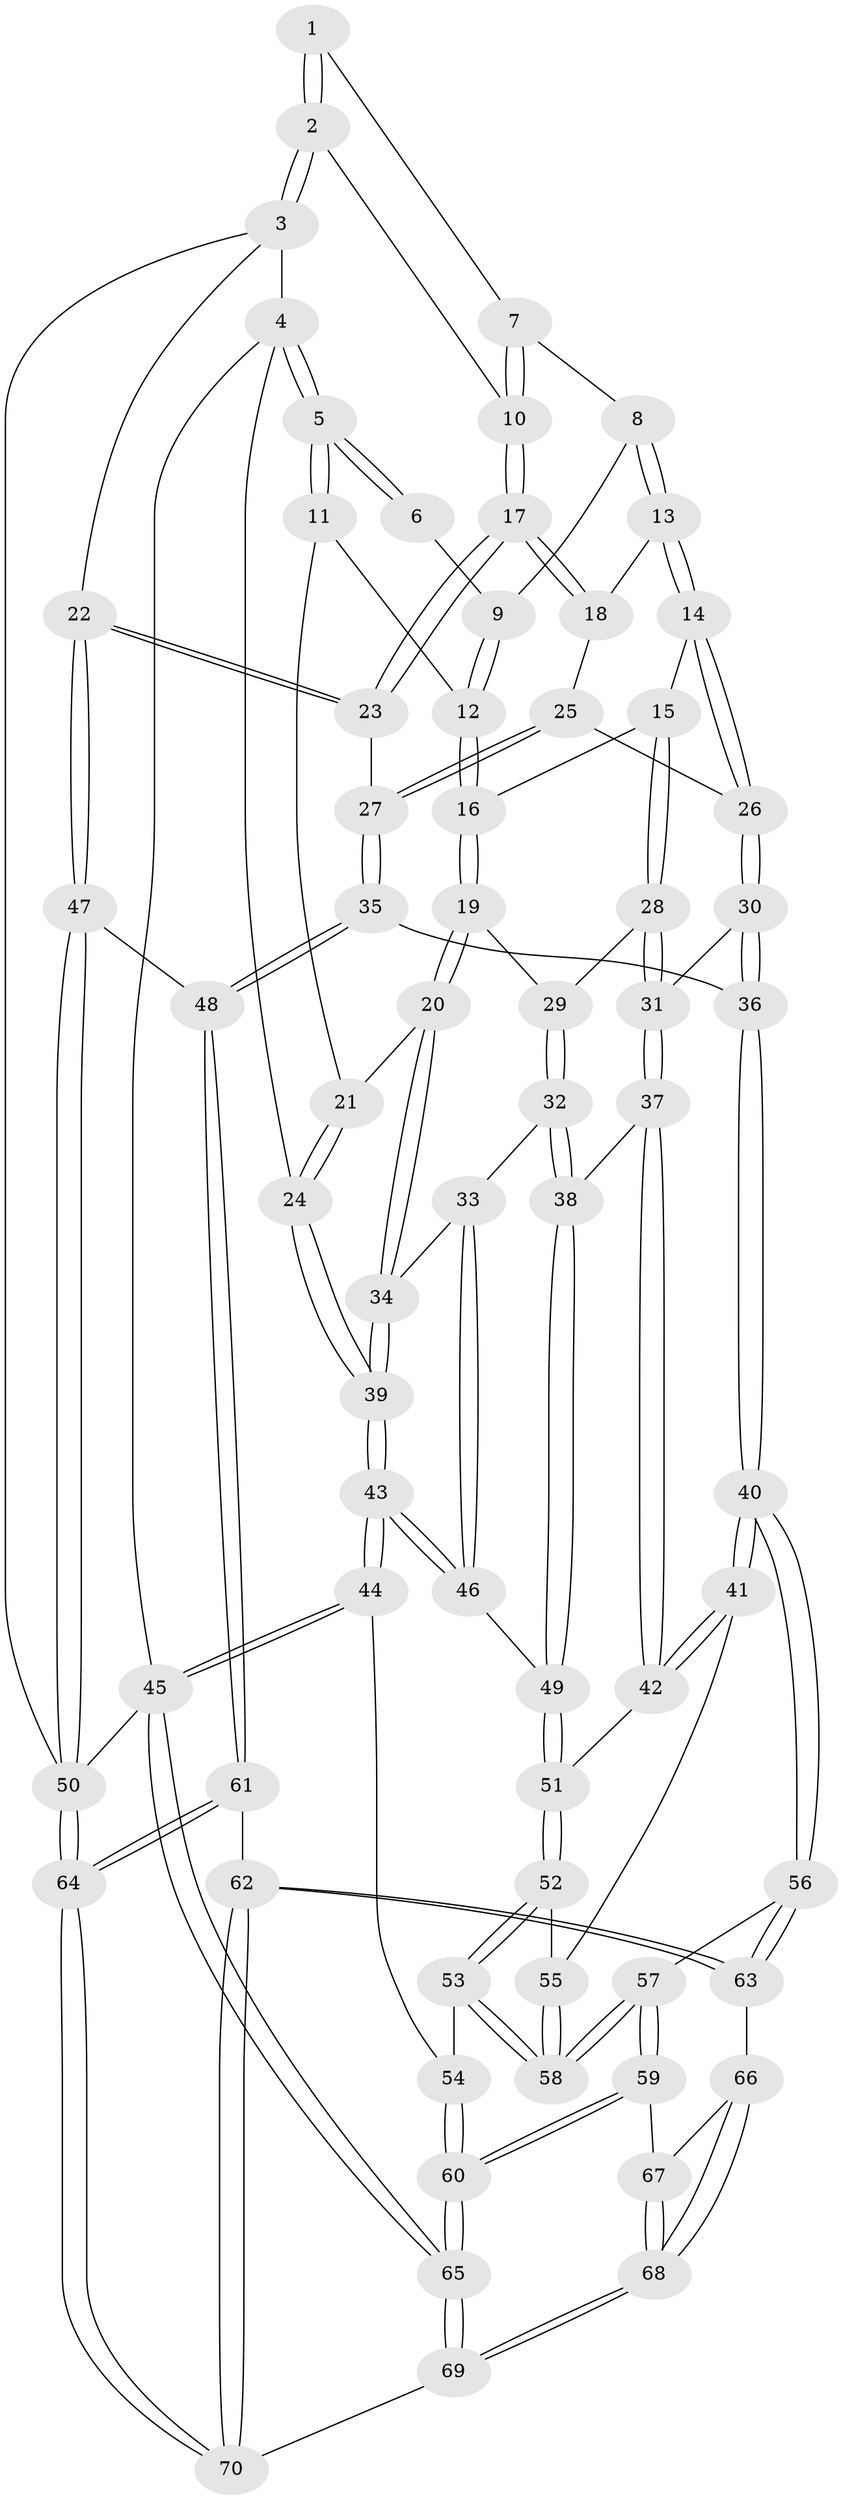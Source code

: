// coarse degree distribution, {3: 0.17073170731707318, 4: 0.4146341463414634, 5: 0.3170731707317073, 6: 0.0975609756097561}
// Generated by graph-tools (version 1.1) at 2025/24/03/03/25 07:24:31]
// undirected, 70 vertices, 172 edges
graph export_dot {
graph [start="1"]
  node [color=gray90,style=filled];
  1 [pos="+0.4701913926405978+0"];
  2 [pos="+1+0"];
  3 [pos="+1+0"];
  4 [pos="+0+0"];
  5 [pos="+0+0"];
  6 [pos="+0.444423263045287+0"];
  7 [pos="+0.6525068454858941+0.18276929471774642"];
  8 [pos="+0.5392291970460834+0.20651715947457153"];
  9 [pos="+0.4054965901499416+0.11895227618757241"];
  10 [pos="+0.7728184526569694+0.17122694884038533"];
  11 [pos="+0.19749395910413137+0.1396504110685054"];
  12 [pos="+0.375705221222443+0.14644915060671884"];
  13 [pos="+0.5468876229284808+0.2777348940364772"];
  14 [pos="+0.5362428636926022+0.3281150234693887"];
  15 [pos="+0.4681751978383178+0.3392950044883023"];
  16 [pos="+0.35580345583614414+0.22961916380266373"];
  17 [pos="+0.772076091566827+0.2215620912492041"];
  18 [pos="+0.6427932298400788+0.3100388937331086"];
  19 [pos="+0.32713647082312824+0.2859437087239612"];
  20 [pos="+0.19689268608575236+0.3668344515718557"];
  21 [pos="+0.14404434893249946+0.2656206985484886"];
  22 [pos="+1+0.35641286942315586"];
  23 [pos="+0.7953152790929481+0.33213958572926244"];
  24 [pos="+0+0.16619835119718085"];
  25 [pos="+0.638777830059172+0.3378033319723612"];
  26 [pos="+0.5654680775670152+0.3991582143491899"];
  27 [pos="+0.7690891872386268+0.4299324989712268"];
  28 [pos="+0.4112895755836111+0.4162959016641512"];
  29 [pos="+0.39768204592940426+0.407184126949312"];
  30 [pos="+0.5678778232341642+0.4252265457115789"];
  31 [pos="+0.43065654035798917+0.45030509354238574"];
  32 [pos="+0.23024427626827798+0.46197745088579645"];
  33 [pos="+0.22117890556898104+0.446329145123361"];
  34 [pos="+0.19543723673579305+0.3714319402338213"];
  35 [pos="+0.7496152300549993+0.5843811844321903"];
  36 [pos="+0.7157797082292152+0.585285366249267"];
  37 [pos="+0.4170318422706217+0.5046080742536344"];
  38 [pos="+0.2458470811275486+0.5250712723589469"];
  39 [pos="+0+0.45180612192926006"];
  40 [pos="+0.5491601138414353+0.6681617302453036"];
  41 [pos="+0.4894300851918678+0.6288569880451744"];
  42 [pos="+0.45268028004901434+0.5789009042577077"];
  43 [pos="+0+0.5628641647836413"];
  44 [pos="+0+0.5843265555668467"];
  45 [pos="+0+1"];
  46 [pos="+0+0.5497258559774442"];
  47 [pos="+1+0.5983558190933133"];
  48 [pos="+0.7894789635419912+0.6085050784457535"];
  49 [pos="+0.23632028924546813+0.565434331990539"];
  50 [pos="+1+1"];
  51 [pos="+0.24046841710130892+0.5914038863708161"];
  52 [pos="+0.2409597051236872+0.6377744290777454"];
  53 [pos="+0.2334818849154212+0.6654814188801796"];
  54 [pos="+0.05600917925072208+0.6738112079422941"];
  55 [pos="+0.45377826764939594+0.6342530861837465"];
  56 [pos="+0.5397310931160219+0.6912123666121449"];
  57 [pos="+0.2577273011558788+0.7549546593016542"];
  58 [pos="+0.2554354128993816+0.7420855601769393"];
  59 [pos="+0.25540399356721705+0.779733394403955"];
  60 [pos="+0.14883063652817852+0.8858331396254946"];
  61 [pos="+0.7887645351454748+0.7779606829974025"];
  62 [pos="+0.6532557457223664+0.8678660404931174"];
  63 [pos="+0.5247870602279715+0.7758588566636274"];
  64 [pos="+1+1"];
  65 [pos="+0+1"];
  66 [pos="+0.5112479816596243+0.7977158940993632"];
  67 [pos="+0.29395172620953913+0.8037283860118338"];
  68 [pos="+0.4556951247549758+1"];
  69 [pos="+0.46024112563028535+1"];
  70 [pos="+0.6615329537439386+1"];
  1 -- 2;
  1 -- 2;
  1 -- 7;
  2 -- 3;
  2 -- 3;
  2 -- 10;
  3 -- 4;
  3 -- 22;
  3 -- 50;
  4 -- 5;
  4 -- 5;
  4 -- 24;
  4 -- 45;
  5 -- 6;
  5 -- 6;
  5 -- 11;
  5 -- 11;
  6 -- 9;
  7 -- 8;
  7 -- 10;
  7 -- 10;
  8 -- 9;
  8 -- 13;
  8 -- 13;
  9 -- 12;
  9 -- 12;
  10 -- 17;
  10 -- 17;
  11 -- 12;
  11 -- 21;
  12 -- 16;
  12 -- 16;
  13 -- 14;
  13 -- 14;
  13 -- 18;
  14 -- 15;
  14 -- 26;
  14 -- 26;
  15 -- 16;
  15 -- 28;
  15 -- 28;
  16 -- 19;
  16 -- 19;
  17 -- 18;
  17 -- 18;
  17 -- 23;
  17 -- 23;
  18 -- 25;
  19 -- 20;
  19 -- 20;
  19 -- 29;
  20 -- 21;
  20 -- 34;
  20 -- 34;
  21 -- 24;
  21 -- 24;
  22 -- 23;
  22 -- 23;
  22 -- 47;
  22 -- 47;
  23 -- 27;
  24 -- 39;
  24 -- 39;
  25 -- 26;
  25 -- 27;
  25 -- 27;
  26 -- 30;
  26 -- 30;
  27 -- 35;
  27 -- 35;
  28 -- 29;
  28 -- 31;
  28 -- 31;
  29 -- 32;
  29 -- 32;
  30 -- 31;
  30 -- 36;
  30 -- 36;
  31 -- 37;
  31 -- 37;
  32 -- 33;
  32 -- 38;
  32 -- 38;
  33 -- 34;
  33 -- 46;
  33 -- 46;
  34 -- 39;
  34 -- 39;
  35 -- 36;
  35 -- 48;
  35 -- 48;
  36 -- 40;
  36 -- 40;
  37 -- 38;
  37 -- 42;
  37 -- 42;
  38 -- 49;
  38 -- 49;
  39 -- 43;
  39 -- 43;
  40 -- 41;
  40 -- 41;
  40 -- 56;
  40 -- 56;
  41 -- 42;
  41 -- 42;
  41 -- 55;
  42 -- 51;
  43 -- 44;
  43 -- 44;
  43 -- 46;
  43 -- 46;
  44 -- 45;
  44 -- 45;
  44 -- 54;
  45 -- 65;
  45 -- 65;
  45 -- 50;
  46 -- 49;
  47 -- 48;
  47 -- 50;
  47 -- 50;
  48 -- 61;
  48 -- 61;
  49 -- 51;
  49 -- 51;
  50 -- 64;
  50 -- 64;
  51 -- 52;
  51 -- 52;
  52 -- 53;
  52 -- 53;
  52 -- 55;
  53 -- 54;
  53 -- 58;
  53 -- 58;
  54 -- 60;
  54 -- 60;
  55 -- 58;
  55 -- 58;
  56 -- 57;
  56 -- 63;
  56 -- 63;
  57 -- 58;
  57 -- 58;
  57 -- 59;
  57 -- 59;
  59 -- 60;
  59 -- 60;
  59 -- 67;
  60 -- 65;
  60 -- 65;
  61 -- 62;
  61 -- 64;
  61 -- 64;
  62 -- 63;
  62 -- 63;
  62 -- 70;
  62 -- 70;
  63 -- 66;
  64 -- 70;
  64 -- 70;
  65 -- 69;
  65 -- 69;
  66 -- 67;
  66 -- 68;
  66 -- 68;
  67 -- 68;
  67 -- 68;
  68 -- 69;
  68 -- 69;
  69 -- 70;
}
